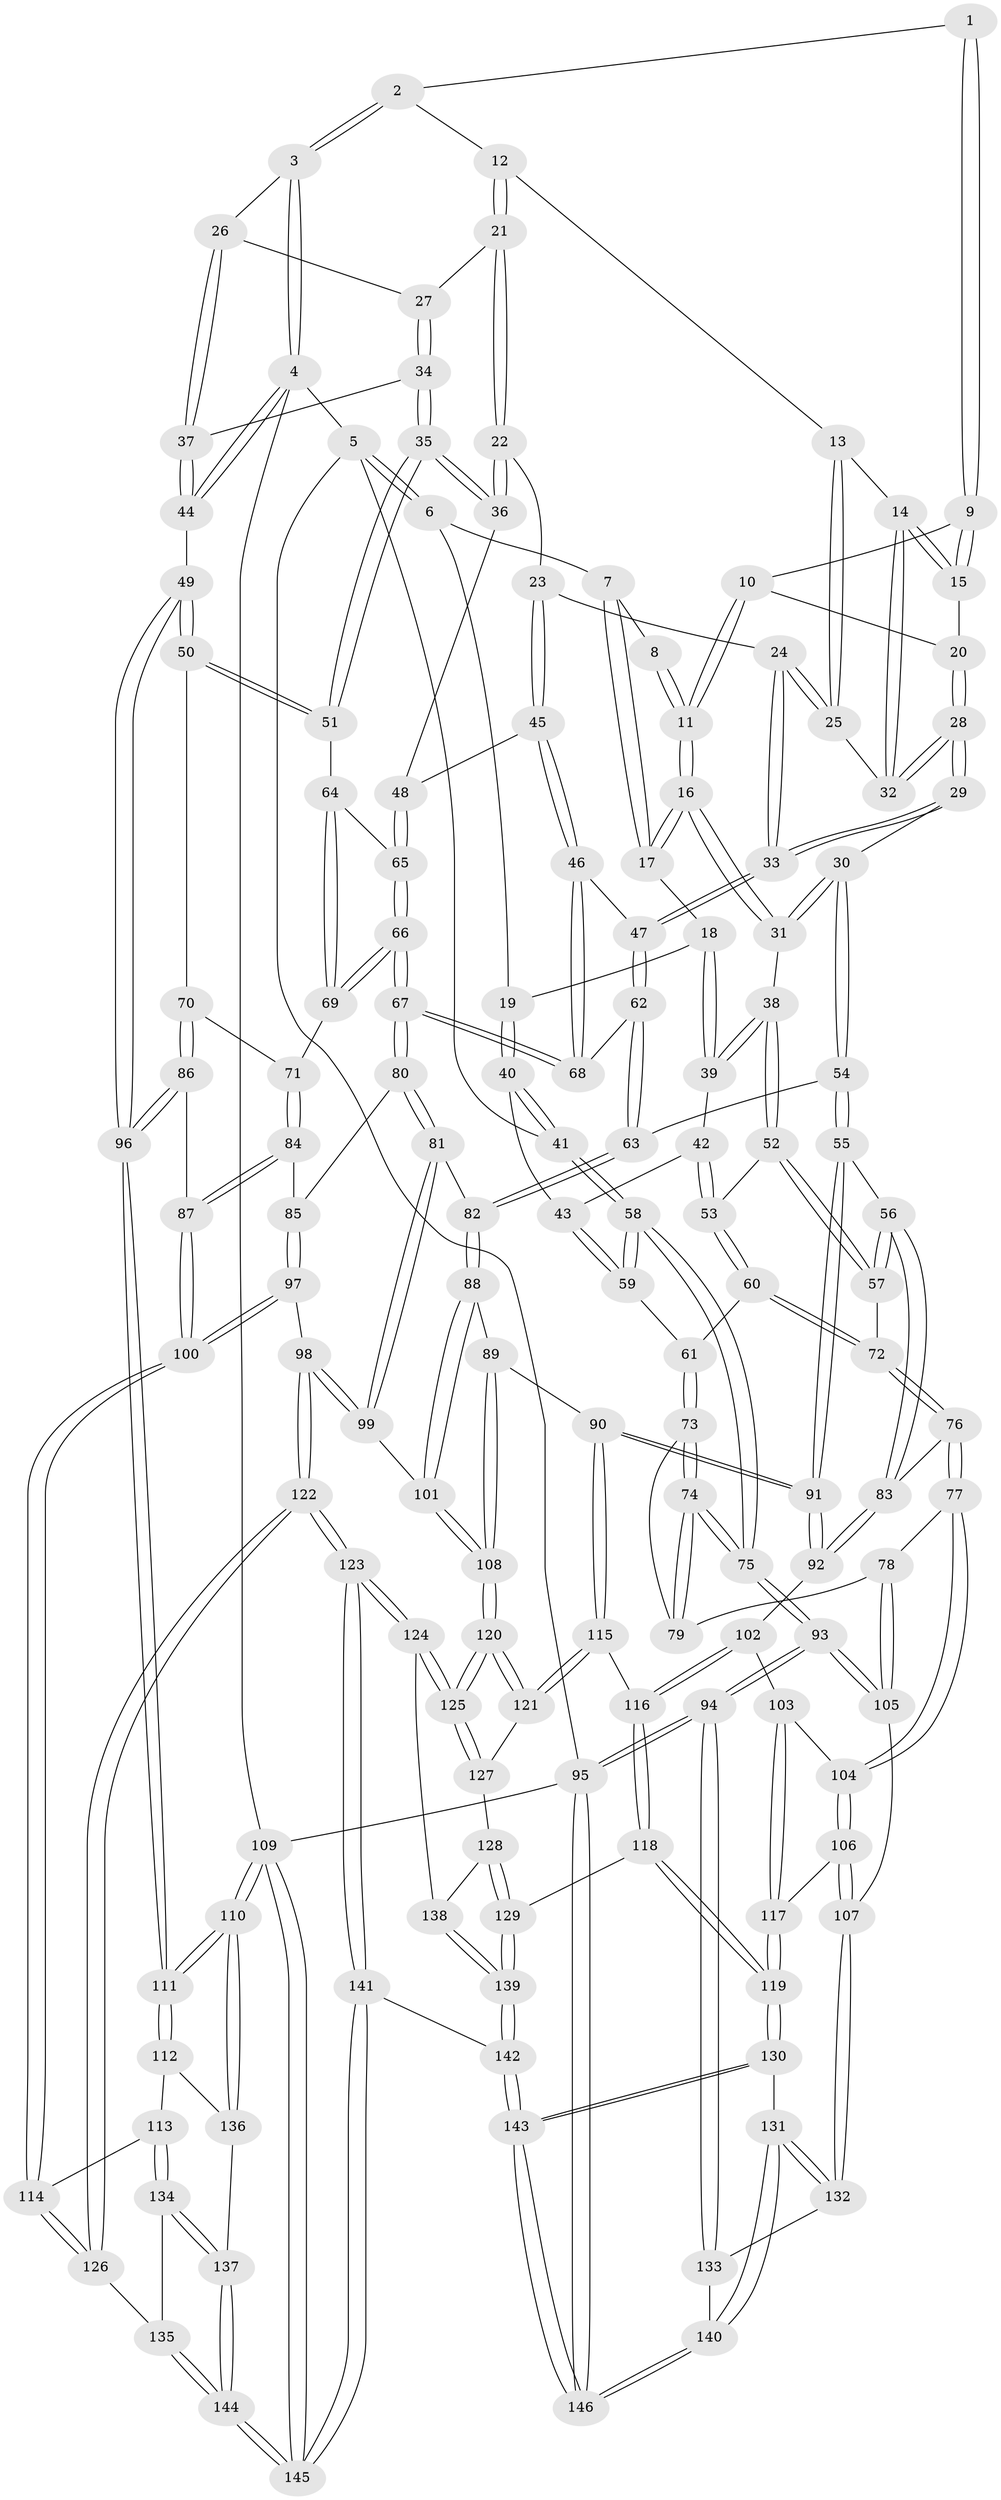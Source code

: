 // Generated by graph-tools (version 1.1) at 2025/27/03/09/25 03:27:08]
// undirected, 146 vertices, 362 edges
graph export_dot {
graph [start="1"]
  node [color=gray90,style=filled];
  1 [pos="+0.44221369788211595+0"];
  2 [pos="+0.6822723591400257+0"];
  3 [pos="+1+0"];
  4 [pos="+1+0"];
  5 [pos="+0+0"];
  6 [pos="+0.19165314159180796+0"];
  7 [pos="+0.2074392292856073+0"];
  8 [pos="+0.41110474056996515+0"];
  9 [pos="+0.5001721816083932+0.032684089894237725"];
  10 [pos="+0.46537885996712364+0.04079196000461971"];
  11 [pos="+0.43073098482793043+0.04047205258459136"];
  12 [pos="+0.6764769394486018+0"];
  13 [pos="+0.6228582271777374+0"];
  14 [pos="+0.5218894334651305+0.04345611569758201"];
  15 [pos="+0.510897898342968+0.038557088358762086"];
  16 [pos="+0.38250245297349883+0.11832737110214726"];
  17 [pos="+0.3244172408952139+0.04356084927142914"];
  18 [pos="+0.2271689216742659+0.11106703669103461"];
  19 [pos="+0.2038563341056177+0.10574014182960147"];
  20 [pos="+0.4801211616784956+0.07288977007785181"];
  21 [pos="+0.7239487722331489+0.04721012140998806"];
  22 [pos="+0.6824691559468159+0.1044647966133261"];
  23 [pos="+0.6451615287424824+0.1340328419020745"];
  24 [pos="+0.604333414157886+0.11746233972048692"];
  25 [pos="+0.5856832465736658+0.0889453592203015"];
  26 [pos="+1+0"];
  27 [pos="+0.7797945790735058+0.08249309975316102"];
  28 [pos="+0.4863589031750415+0.1324934389232427"];
  29 [pos="+0.44867471733966824+0.1968481276440244"];
  30 [pos="+0.4051442455206507+0.18676832493026208"];
  31 [pos="+0.39171738313861076+0.18213915697648922"];
  32 [pos="+0.5303140742402515+0.07649189550689627"];
  33 [pos="+0.46387688547448336+0.20686110277596456"];
  34 [pos="+0.8466418932379641+0.1536484007430283"];
  35 [pos="+0.8410388423159677+0.22333602772556127"];
  36 [pos="+0.7698159454614744+0.22172289361582626"];
  37 [pos="+0.8626331436495391+0.13921250935961346"];
  38 [pos="+0.38634242202718233+0.18458761925879477"];
  39 [pos="+0.33354152790958763+0.18221740759599664"];
  40 [pos="+0.1633026404802232+0.1416974028542759"];
  41 [pos="+0+0"];
  42 [pos="+0.20499919843311115+0.23784783364005135"];
  43 [pos="+0.15611643858393479+0.2241621681147303"];
  44 [pos="+1+0.09798800657668512"];
  45 [pos="+0.6447970062147026+0.23903132363640278"];
  46 [pos="+0.6412546086493817+0.2407907561977367"];
  47 [pos="+0.49604710703153576+0.24287772499867805"];
  48 [pos="+0.664198904018366+0.24439619086306363"];
  49 [pos="+1+0.40225615282656496"];
  50 [pos="+1+0.37300087767537626"];
  51 [pos="+0.8645505758126177+0.2631900115136833"];
  52 [pos="+0.3014631331923761+0.3471090031467788"];
  53 [pos="+0.2661304801678001+0.33616268725576903"];
  54 [pos="+0.39346774029209675+0.4438320355245726"];
  55 [pos="+0.39098946706224885+0.4444673324735378"];
  56 [pos="+0.36943024497995197+0.4409947551255333"];
  57 [pos="+0.3355063719114261+0.40920722511655033"];
  58 [pos="+0+0.28601698809681486"];
  59 [pos="+0.031764130127329836+0.3100540285124228"];
  60 [pos="+0.1333918038661028+0.39154554965061433"];
  61 [pos="+0.1161712395111229+0.3842771302626363"];
  62 [pos="+0.4974068140613615+0.2787045469921479"];
  63 [pos="+0.4195410726164929+0.4401926846010684"];
  64 [pos="+0.7702629830554228+0.3405296196167247"];
  65 [pos="+0.714213147243827+0.34380538528713667"];
  66 [pos="+0.6297534213843641+0.45357757529761905"];
  67 [pos="+0.6195459955893066+0.45840985786890576"];
  68 [pos="+0.605590939673046+0.407540446270778"];
  69 [pos="+0.7786495934753883+0.44612683485598315"];
  70 [pos="+0.811761784308064+0.46004301956821253"];
  71 [pos="+0.8079969765540655+0.4612308949853212"];
  72 [pos="+0.17894991504073726+0.44968906081800625"];
  73 [pos="+0.09734797711921397+0.44915438349948594"];
  74 [pos="+0.008211903237538926+0.5615766379539682"];
  75 [pos="+0+0.626379332995893"];
  76 [pos="+0.19804003909437742+0.542686295764957"];
  77 [pos="+0.18077431666427582+0.5635903679651003"];
  78 [pos="+0.17678329509583057+0.5632319811066611"];
  79 [pos="+0.10906995565072704+0.5501054675905753"];
  80 [pos="+0.6119865115433331+0.47121118646618476"];
  81 [pos="+0.5907506701839732+0.4857831128922474"];
  82 [pos="+0.5607762382181808+0.49412171568790814"];
  83 [pos="+0.27571409533729224+0.5349227810996001"];
  84 [pos="+0.7974369162923923+0.5230683188387864"];
  85 [pos="+0.7115328193922008+0.553167886289019"];
  86 [pos="+0.9095128937642479+0.5919587514340005"];
  87 [pos="+0.850840411090502+0.6229905921495125"];
  88 [pos="+0.5132433898687662+0.5968489370348141"];
  89 [pos="+0.500058074748497+0.6104199625151601"];
  90 [pos="+0.4102290235169554+0.6559598394912943"];
  91 [pos="+0.3997055610265177+0.6404034574224609"];
  92 [pos="+0.31436503529314774+0.6018434680566335"];
  93 [pos="+0+0.6363916110131187"];
  94 [pos="+0+0.7993886434300254"];
  95 [pos="+0+1"];
  96 [pos="+1+0.4866451255571429"];
  97 [pos="+0.7503179492181392+0.6917132795834261"];
  98 [pos="+0.7047740358047596+0.6985716695160282"];
  99 [pos="+0.6540915480476436+0.6880887525731116"];
  100 [pos="+0.7972288733479972+0.7044494540175631"];
  101 [pos="+0.63556329557611+0.6935510624404506"];
  102 [pos="+0.2445261282020553+0.6689801985229339"];
  103 [pos="+0.2201643357791296+0.6658888340775546"];
  104 [pos="+0.18914155355393836+0.6494146992265132"];
  105 [pos="+0+0.6995240904949168"];
  106 [pos="+0.11350894996918222+0.7110378069571229"];
  107 [pos="+0.06781522129854684+0.7311337057644376"];
  108 [pos="+0.5670234782144178+0.7396008571230124"];
  109 [pos="+1+1"];
  110 [pos="+1+1"];
  111 [pos="+1+0.772410404392393"];
  112 [pos="+0.8941920104589316+0.786956747281119"];
  113 [pos="+0.8287623340852427+0.7545786688303933"];
  114 [pos="+0.7996492827078584+0.7087757140228655"];
  115 [pos="+0.40223315597011916+0.7056635836841544"];
  116 [pos="+0.33771834603572104+0.7361139224357345"];
  117 [pos="+0.22435231687996202+0.7761917348254804"];
  118 [pos="+0.2686564075673517+0.8474002961239843"];
  119 [pos="+0.26539797388724795+0.8488245312016094"];
  120 [pos="+0.5170440018852954+0.8045155936728315"];
  121 [pos="+0.428000168013718+0.7315598375354189"];
  122 [pos="+0.6311573608106322+0.8900509566259707"];
  123 [pos="+0.5849379607043922+0.903520859864059"];
  124 [pos="+0.5247963507501965+0.8344180335678336"];
  125 [pos="+0.5174365700250426+0.806679849395037"];
  126 [pos="+0.6395722067167441+0.8905727254871958"];
  127 [pos="+0.3830586718369568+0.8354093066968689"];
  128 [pos="+0.3492612611199886+0.8632876641920061"];
  129 [pos="+0.3265418028685024+0.8666032501532364"];
  130 [pos="+0.22084411639618967+0.8927819979943535"];
  131 [pos="+0.12211718571158398+0.8550503426959348"];
  132 [pos="+0.11812892911178557+0.8510024574479185"];
  133 [pos="+0.01925047147341032+0.8740253672403515"];
  134 [pos="+0.7580962301807534+0.876218417078113"];
  135 [pos="+0.6707165203852001+0.8948024685135856"];
  136 [pos="+0.8857768513964118+0.8992219535182157"];
  137 [pos="+0.8186077210696084+0.9599750009783271"];
  138 [pos="+0.4466795927738799+0.8780587390277451"];
  139 [pos="+0.39911538572766336+0.9644872141908486"];
  140 [pos="+0.033995313744166006+0.9861961398950947"];
  141 [pos="+0.5268478263598713+1"];
  142 [pos="+0.4126285891592865+1"];
  143 [pos="+0.2349523018030187+1"];
  144 [pos="+0.8120259468275048+1"];
  145 [pos="+0.8421769104105196+1"];
  146 [pos="+0+1"];
  1 -- 2;
  1 -- 9;
  1 -- 9;
  2 -- 3;
  2 -- 3;
  2 -- 12;
  3 -- 4;
  3 -- 4;
  3 -- 26;
  4 -- 5;
  4 -- 44;
  4 -- 44;
  4 -- 109;
  5 -- 6;
  5 -- 6;
  5 -- 41;
  5 -- 95;
  6 -- 7;
  6 -- 19;
  7 -- 8;
  7 -- 17;
  7 -- 17;
  8 -- 11;
  8 -- 11;
  9 -- 10;
  9 -- 15;
  9 -- 15;
  10 -- 11;
  10 -- 11;
  10 -- 20;
  11 -- 16;
  11 -- 16;
  12 -- 13;
  12 -- 21;
  12 -- 21;
  13 -- 14;
  13 -- 25;
  13 -- 25;
  14 -- 15;
  14 -- 15;
  14 -- 32;
  14 -- 32;
  15 -- 20;
  16 -- 17;
  16 -- 17;
  16 -- 31;
  16 -- 31;
  17 -- 18;
  18 -- 19;
  18 -- 39;
  18 -- 39;
  19 -- 40;
  19 -- 40;
  20 -- 28;
  20 -- 28;
  21 -- 22;
  21 -- 22;
  21 -- 27;
  22 -- 23;
  22 -- 36;
  22 -- 36;
  23 -- 24;
  23 -- 45;
  23 -- 45;
  24 -- 25;
  24 -- 25;
  24 -- 33;
  24 -- 33;
  25 -- 32;
  26 -- 27;
  26 -- 37;
  26 -- 37;
  27 -- 34;
  27 -- 34;
  28 -- 29;
  28 -- 29;
  28 -- 32;
  28 -- 32;
  29 -- 30;
  29 -- 33;
  29 -- 33;
  30 -- 31;
  30 -- 31;
  30 -- 54;
  30 -- 54;
  31 -- 38;
  33 -- 47;
  33 -- 47;
  34 -- 35;
  34 -- 35;
  34 -- 37;
  35 -- 36;
  35 -- 36;
  35 -- 51;
  35 -- 51;
  36 -- 48;
  37 -- 44;
  37 -- 44;
  38 -- 39;
  38 -- 39;
  38 -- 52;
  38 -- 52;
  39 -- 42;
  40 -- 41;
  40 -- 41;
  40 -- 43;
  41 -- 58;
  41 -- 58;
  42 -- 43;
  42 -- 53;
  42 -- 53;
  43 -- 59;
  43 -- 59;
  44 -- 49;
  45 -- 46;
  45 -- 46;
  45 -- 48;
  46 -- 47;
  46 -- 68;
  46 -- 68;
  47 -- 62;
  47 -- 62;
  48 -- 65;
  48 -- 65;
  49 -- 50;
  49 -- 50;
  49 -- 96;
  49 -- 96;
  50 -- 51;
  50 -- 51;
  50 -- 70;
  51 -- 64;
  52 -- 53;
  52 -- 57;
  52 -- 57;
  53 -- 60;
  53 -- 60;
  54 -- 55;
  54 -- 55;
  54 -- 63;
  55 -- 56;
  55 -- 91;
  55 -- 91;
  56 -- 57;
  56 -- 57;
  56 -- 83;
  56 -- 83;
  57 -- 72;
  58 -- 59;
  58 -- 59;
  58 -- 75;
  58 -- 75;
  59 -- 61;
  60 -- 61;
  60 -- 72;
  60 -- 72;
  61 -- 73;
  61 -- 73;
  62 -- 63;
  62 -- 63;
  62 -- 68;
  63 -- 82;
  63 -- 82;
  64 -- 65;
  64 -- 69;
  64 -- 69;
  65 -- 66;
  65 -- 66;
  66 -- 67;
  66 -- 67;
  66 -- 69;
  66 -- 69;
  67 -- 68;
  67 -- 68;
  67 -- 80;
  67 -- 80;
  69 -- 71;
  70 -- 71;
  70 -- 86;
  70 -- 86;
  71 -- 84;
  71 -- 84;
  72 -- 76;
  72 -- 76;
  73 -- 74;
  73 -- 74;
  73 -- 79;
  74 -- 75;
  74 -- 75;
  74 -- 79;
  74 -- 79;
  75 -- 93;
  75 -- 93;
  76 -- 77;
  76 -- 77;
  76 -- 83;
  77 -- 78;
  77 -- 104;
  77 -- 104;
  78 -- 79;
  78 -- 105;
  78 -- 105;
  80 -- 81;
  80 -- 81;
  80 -- 85;
  81 -- 82;
  81 -- 99;
  81 -- 99;
  82 -- 88;
  82 -- 88;
  83 -- 92;
  83 -- 92;
  84 -- 85;
  84 -- 87;
  84 -- 87;
  85 -- 97;
  85 -- 97;
  86 -- 87;
  86 -- 96;
  86 -- 96;
  87 -- 100;
  87 -- 100;
  88 -- 89;
  88 -- 101;
  88 -- 101;
  89 -- 90;
  89 -- 108;
  89 -- 108;
  90 -- 91;
  90 -- 91;
  90 -- 115;
  90 -- 115;
  91 -- 92;
  91 -- 92;
  92 -- 102;
  93 -- 94;
  93 -- 94;
  93 -- 105;
  93 -- 105;
  94 -- 95;
  94 -- 95;
  94 -- 133;
  94 -- 133;
  95 -- 146;
  95 -- 146;
  95 -- 109;
  96 -- 111;
  96 -- 111;
  97 -- 98;
  97 -- 100;
  97 -- 100;
  98 -- 99;
  98 -- 99;
  98 -- 122;
  98 -- 122;
  99 -- 101;
  100 -- 114;
  100 -- 114;
  101 -- 108;
  101 -- 108;
  102 -- 103;
  102 -- 116;
  102 -- 116;
  103 -- 104;
  103 -- 117;
  103 -- 117;
  104 -- 106;
  104 -- 106;
  105 -- 107;
  106 -- 107;
  106 -- 107;
  106 -- 117;
  107 -- 132;
  107 -- 132;
  108 -- 120;
  108 -- 120;
  109 -- 110;
  109 -- 110;
  109 -- 145;
  109 -- 145;
  110 -- 111;
  110 -- 111;
  110 -- 136;
  110 -- 136;
  111 -- 112;
  111 -- 112;
  112 -- 113;
  112 -- 136;
  113 -- 114;
  113 -- 134;
  113 -- 134;
  114 -- 126;
  114 -- 126;
  115 -- 116;
  115 -- 121;
  115 -- 121;
  116 -- 118;
  116 -- 118;
  117 -- 119;
  117 -- 119;
  118 -- 119;
  118 -- 119;
  118 -- 129;
  119 -- 130;
  119 -- 130;
  120 -- 121;
  120 -- 121;
  120 -- 125;
  120 -- 125;
  121 -- 127;
  122 -- 123;
  122 -- 123;
  122 -- 126;
  122 -- 126;
  123 -- 124;
  123 -- 124;
  123 -- 141;
  123 -- 141;
  124 -- 125;
  124 -- 125;
  124 -- 138;
  125 -- 127;
  125 -- 127;
  126 -- 135;
  127 -- 128;
  128 -- 129;
  128 -- 129;
  128 -- 138;
  129 -- 139;
  129 -- 139;
  130 -- 131;
  130 -- 143;
  130 -- 143;
  131 -- 132;
  131 -- 132;
  131 -- 140;
  131 -- 140;
  132 -- 133;
  133 -- 140;
  134 -- 135;
  134 -- 137;
  134 -- 137;
  135 -- 144;
  135 -- 144;
  136 -- 137;
  137 -- 144;
  137 -- 144;
  138 -- 139;
  138 -- 139;
  139 -- 142;
  139 -- 142;
  140 -- 146;
  140 -- 146;
  141 -- 142;
  141 -- 145;
  141 -- 145;
  142 -- 143;
  142 -- 143;
  143 -- 146;
  143 -- 146;
  144 -- 145;
  144 -- 145;
}
